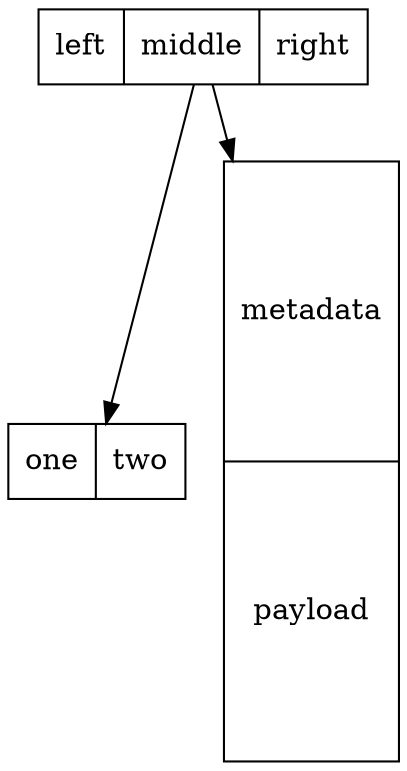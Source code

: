 digraph diagram {
node [shape=record];
    struct1 [shape=record, label="<f0> left|<f1> middle|<f2> right"];
    struct2 [shape=record, label="<f0> one|<f1> two"];
    /* struct3 [shape=record, label="hello\nworld|{b|{c|<here>d|e}|f}|g|h"]; */
    struct3 [shape=record, label="{metadata|payload}"];
    struct3:metadata [height=1];
    struct3:payload [height=4]
    struct1 -> struct2;
    struct1 -> struct3;
}
